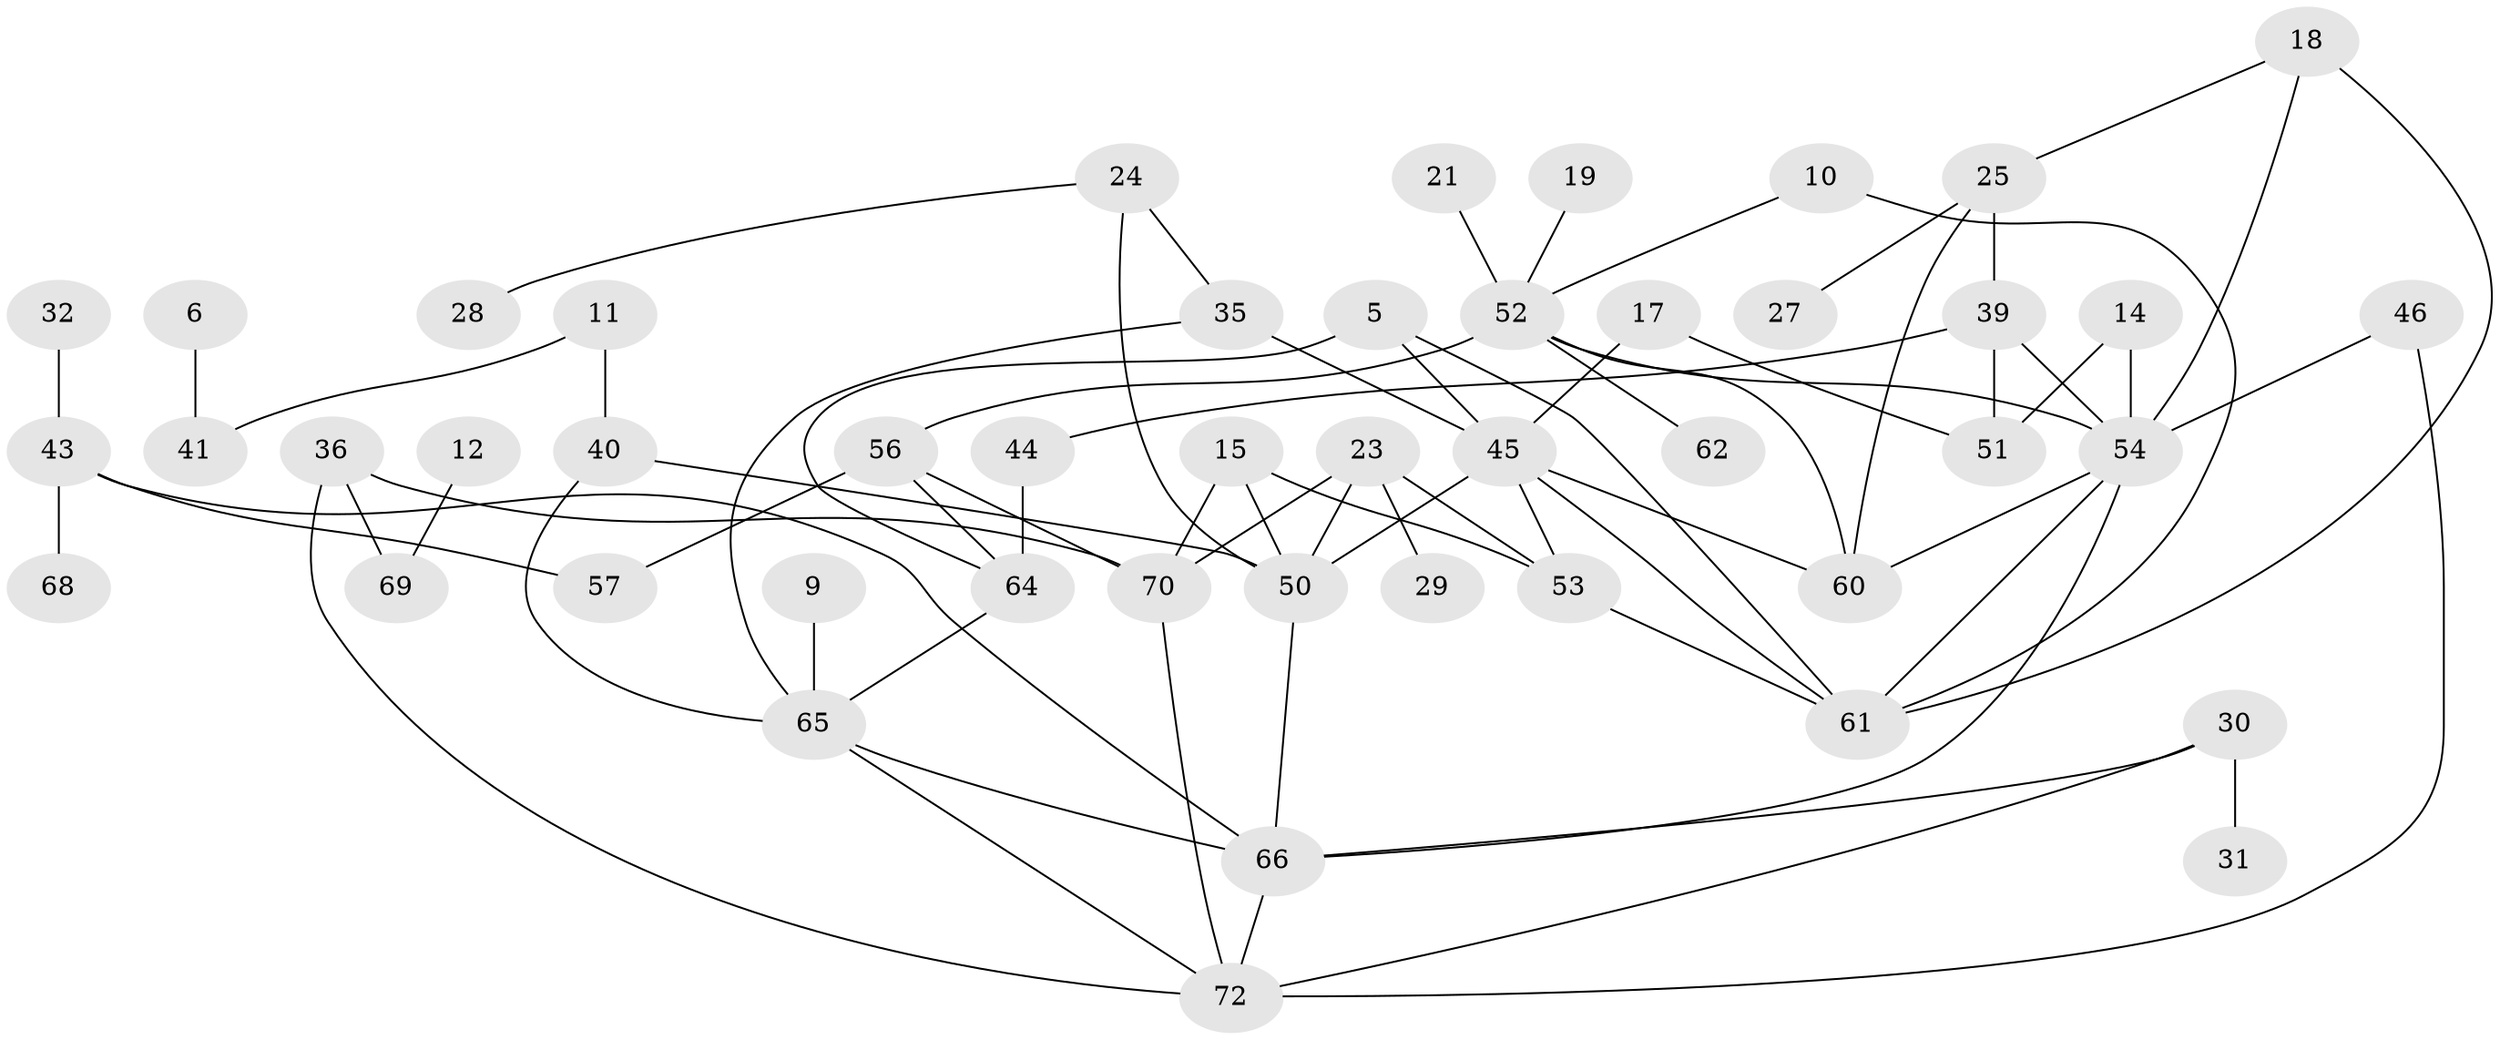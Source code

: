 // original degree distribution, {0: 0.15384615384615385, 2: 0.23076923076923078, 1: 0.22377622377622378, 3: 0.23776223776223776, 4: 0.09090909090909091, 7: 0.006993006993006993, 5: 0.03496503496503497, 6: 0.02097902097902098}
// Generated by graph-tools (version 1.1) at 2025/00/03/09/25 03:00:54]
// undirected, 47 vertices, 73 edges
graph export_dot {
graph [start="1"]
  node [color=gray90,style=filled];
  5;
  6;
  9;
  10;
  11;
  12;
  14;
  15;
  17;
  18;
  19;
  21;
  23;
  24;
  25;
  27;
  28;
  29;
  30;
  31;
  32;
  35;
  36;
  39;
  40;
  41;
  43;
  44;
  45;
  46;
  50;
  51;
  52;
  53;
  54;
  56;
  57;
  60;
  61;
  62;
  64;
  65;
  66;
  68;
  69;
  70;
  72;
  5 -- 45 [weight=1.0];
  5 -- 61 [weight=1.0];
  5 -- 64 [weight=1.0];
  6 -- 41 [weight=1.0];
  9 -- 65 [weight=1.0];
  10 -- 52 [weight=1.0];
  10 -- 61 [weight=1.0];
  11 -- 40 [weight=1.0];
  11 -- 41 [weight=1.0];
  12 -- 69 [weight=1.0];
  14 -- 51 [weight=1.0];
  14 -- 54 [weight=1.0];
  15 -- 50 [weight=1.0];
  15 -- 53 [weight=1.0];
  15 -- 70 [weight=1.0];
  17 -- 45 [weight=1.0];
  17 -- 51 [weight=1.0];
  18 -- 25 [weight=1.0];
  18 -- 54 [weight=1.0];
  18 -- 61 [weight=1.0];
  19 -- 52 [weight=1.0];
  21 -- 52 [weight=1.0];
  23 -- 29 [weight=1.0];
  23 -- 50 [weight=2.0];
  23 -- 53 [weight=1.0];
  23 -- 70 [weight=1.0];
  24 -- 28 [weight=1.0];
  24 -- 35 [weight=1.0];
  24 -- 50 [weight=1.0];
  25 -- 27 [weight=1.0];
  25 -- 39 [weight=2.0];
  25 -- 60 [weight=1.0];
  30 -- 31 [weight=1.0];
  30 -- 66 [weight=1.0];
  30 -- 72 [weight=1.0];
  32 -- 43 [weight=1.0];
  35 -- 45 [weight=1.0];
  35 -- 65 [weight=1.0];
  36 -- 69 [weight=1.0];
  36 -- 70 [weight=1.0];
  36 -- 72 [weight=1.0];
  39 -- 44 [weight=1.0];
  39 -- 51 [weight=1.0];
  39 -- 54 [weight=1.0];
  40 -- 50 [weight=1.0];
  40 -- 65 [weight=1.0];
  43 -- 57 [weight=1.0];
  43 -- 66 [weight=1.0];
  43 -- 68 [weight=1.0];
  44 -- 64 [weight=1.0];
  45 -- 50 [weight=1.0];
  45 -- 53 [weight=1.0];
  45 -- 60 [weight=2.0];
  45 -- 61 [weight=1.0];
  46 -- 54 [weight=2.0];
  46 -- 72 [weight=1.0];
  50 -- 66 [weight=1.0];
  52 -- 54 [weight=2.0];
  52 -- 56 [weight=1.0];
  52 -- 60 [weight=1.0];
  52 -- 62 [weight=1.0];
  53 -- 61 [weight=1.0];
  54 -- 60 [weight=1.0];
  54 -- 61 [weight=1.0];
  54 -- 66 [weight=1.0];
  56 -- 57 [weight=1.0];
  56 -- 64 [weight=1.0];
  56 -- 70 [weight=1.0];
  64 -- 65 [weight=1.0];
  65 -- 66 [weight=1.0];
  65 -- 72 [weight=1.0];
  66 -- 72 [weight=1.0];
  70 -- 72 [weight=1.0];
}
